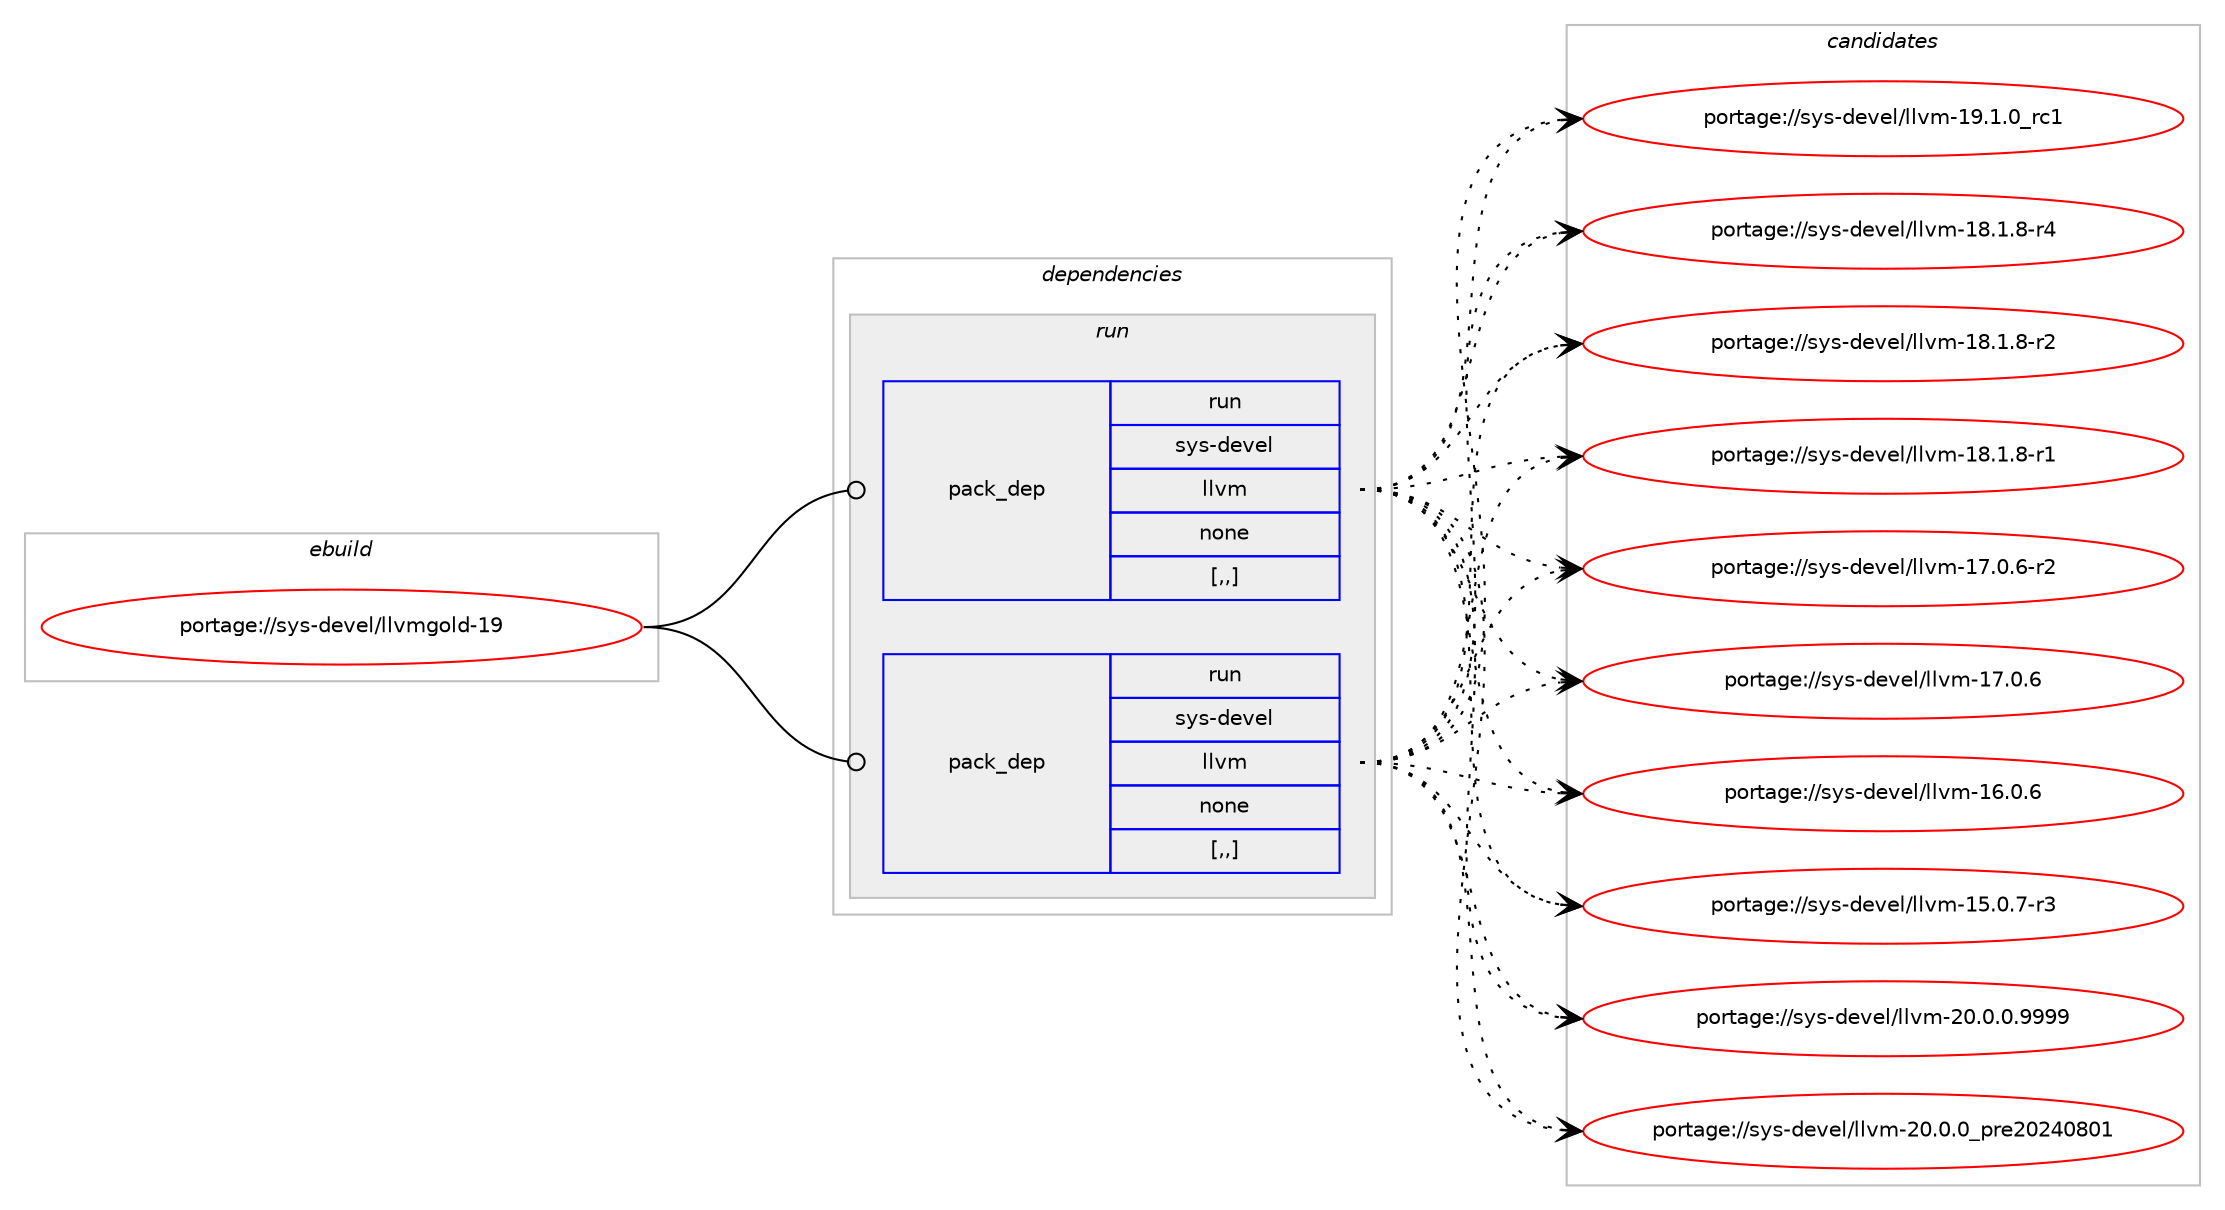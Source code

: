 digraph prolog {

# *************
# Graph options
# *************

newrank=true;
concentrate=true;
compound=true;
graph [rankdir=LR,fontname=Helvetica,fontsize=10,ranksep=1.5];#, ranksep=2.5, nodesep=0.2];
edge  [arrowhead=vee];
node  [fontname=Helvetica,fontsize=10];

# **********
# The ebuild
# **********

subgraph cluster_leftcol {
color=gray;
label=<<i>ebuild</i>>;
id [label="portage://sys-devel/llvmgold-19", color=red, width=4, href="../sys-devel/llvmgold-19.svg"];
}

# ****************
# The dependencies
# ****************

subgraph cluster_midcol {
color=gray;
label=<<i>dependencies</i>>;
subgraph cluster_compile {
fillcolor="#eeeeee";
style=filled;
label=<<i>compile</i>>;
}
subgraph cluster_compileandrun {
fillcolor="#eeeeee";
style=filled;
label=<<i>compile and run</i>>;
}
subgraph cluster_run {
fillcolor="#eeeeee";
style=filled;
label=<<i>run</i>>;
subgraph pack1761 {
dependency2180 [label=<<TABLE BORDER="0" CELLBORDER="1" CELLSPACING="0" CELLPADDING="4" WIDTH="220"><TR><TD ROWSPAN="6" CELLPADDING="30">pack_dep</TD></TR><TR><TD WIDTH="110">run</TD></TR><TR><TD>sys-devel</TD></TR><TR><TD>llvm</TD></TR><TR><TD>none</TD></TR><TR><TD>[,,]</TD></TR></TABLE>>, shape=none, color=blue];
}
id:e -> dependency2180:w [weight=20,style="solid",arrowhead="odot"];
subgraph pack1762 {
dependency2181 [label=<<TABLE BORDER="0" CELLBORDER="1" CELLSPACING="0" CELLPADDING="4" WIDTH="220"><TR><TD ROWSPAN="6" CELLPADDING="30">pack_dep</TD></TR><TR><TD WIDTH="110">run</TD></TR><TR><TD>sys-devel</TD></TR><TR><TD>llvm</TD></TR><TR><TD>none</TD></TR><TR><TD>[,,]</TD></TR></TABLE>>, shape=none, color=blue];
}
id:e -> dependency2181:w [weight=20,style="solid",arrowhead="odot"];
}
}

# **************
# The candidates
# **************

subgraph cluster_choices {
rank=same;
color=gray;
label=<<i>candidates</i>>;

subgraph choice1761 {
color=black;
nodesep=1;
choice1151211154510010111810110847108108118109455048464846484657575757 [label="portage://sys-devel/llvm-20.0.0.9999", color=red, width=4,href="../sys-devel/llvm-20.0.0.9999.svg"];
choice115121115451001011181011084710810811810945504846484648951121141015048505248564849 [label="portage://sys-devel/llvm-20.0.0_pre20240801", color=red, width=4,href="../sys-devel/llvm-20.0.0_pre20240801.svg"];
choice115121115451001011181011084710810811810945495746494648951149949 [label="portage://sys-devel/llvm-19.1.0_rc1", color=red, width=4,href="../sys-devel/llvm-19.1.0_rc1.svg"];
choice1151211154510010111810110847108108118109454956464946564511452 [label="portage://sys-devel/llvm-18.1.8-r4", color=red, width=4,href="../sys-devel/llvm-18.1.8-r4.svg"];
choice1151211154510010111810110847108108118109454956464946564511450 [label="portage://sys-devel/llvm-18.1.8-r2", color=red, width=4,href="../sys-devel/llvm-18.1.8-r2.svg"];
choice1151211154510010111810110847108108118109454956464946564511449 [label="portage://sys-devel/llvm-18.1.8-r1", color=red, width=4,href="../sys-devel/llvm-18.1.8-r1.svg"];
choice1151211154510010111810110847108108118109454955464846544511450 [label="portage://sys-devel/llvm-17.0.6-r2", color=red, width=4,href="../sys-devel/llvm-17.0.6-r2.svg"];
choice115121115451001011181011084710810811810945495546484654 [label="portage://sys-devel/llvm-17.0.6", color=red, width=4,href="../sys-devel/llvm-17.0.6.svg"];
choice115121115451001011181011084710810811810945495446484654 [label="portage://sys-devel/llvm-16.0.6", color=red, width=4,href="../sys-devel/llvm-16.0.6.svg"];
choice1151211154510010111810110847108108118109454953464846554511451 [label="portage://sys-devel/llvm-15.0.7-r3", color=red, width=4,href="../sys-devel/llvm-15.0.7-r3.svg"];
dependency2180:e -> choice1151211154510010111810110847108108118109455048464846484657575757:w [style=dotted,weight="100"];
dependency2180:e -> choice115121115451001011181011084710810811810945504846484648951121141015048505248564849:w [style=dotted,weight="100"];
dependency2180:e -> choice115121115451001011181011084710810811810945495746494648951149949:w [style=dotted,weight="100"];
dependency2180:e -> choice1151211154510010111810110847108108118109454956464946564511452:w [style=dotted,weight="100"];
dependency2180:e -> choice1151211154510010111810110847108108118109454956464946564511450:w [style=dotted,weight="100"];
dependency2180:e -> choice1151211154510010111810110847108108118109454956464946564511449:w [style=dotted,weight="100"];
dependency2180:e -> choice1151211154510010111810110847108108118109454955464846544511450:w [style=dotted,weight="100"];
dependency2180:e -> choice115121115451001011181011084710810811810945495546484654:w [style=dotted,weight="100"];
dependency2180:e -> choice115121115451001011181011084710810811810945495446484654:w [style=dotted,weight="100"];
dependency2180:e -> choice1151211154510010111810110847108108118109454953464846554511451:w [style=dotted,weight="100"];
}
subgraph choice1762 {
color=black;
nodesep=1;
choice1151211154510010111810110847108108118109455048464846484657575757 [label="portage://sys-devel/llvm-20.0.0.9999", color=red, width=4,href="../sys-devel/llvm-20.0.0.9999.svg"];
choice115121115451001011181011084710810811810945504846484648951121141015048505248564849 [label="portage://sys-devel/llvm-20.0.0_pre20240801", color=red, width=4,href="../sys-devel/llvm-20.0.0_pre20240801.svg"];
choice115121115451001011181011084710810811810945495746494648951149949 [label="portage://sys-devel/llvm-19.1.0_rc1", color=red, width=4,href="../sys-devel/llvm-19.1.0_rc1.svg"];
choice1151211154510010111810110847108108118109454956464946564511452 [label="portage://sys-devel/llvm-18.1.8-r4", color=red, width=4,href="../sys-devel/llvm-18.1.8-r4.svg"];
choice1151211154510010111810110847108108118109454956464946564511450 [label="portage://sys-devel/llvm-18.1.8-r2", color=red, width=4,href="../sys-devel/llvm-18.1.8-r2.svg"];
choice1151211154510010111810110847108108118109454956464946564511449 [label="portage://sys-devel/llvm-18.1.8-r1", color=red, width=4,href="../sys-devel/llvm-18.1.8-r1.svg"];
choice1151211154510010111810110847108108118109454955464846544511450 [label="portage://sys-devel/llvm-17.0.6-r2", color=red, width=4,href="../sys-devel/llvm-17.0.6-r2.svg"];
choice115121115451001011181011084710810811810945495546484654 [label="portage://sys-devel/llvm-17.0.6", color=red, width=4,href="../sys-devel/llvm-17.0.6.svg"];
choice115121115451001011181011084710810811810945495446484654 [label="portage://sys-devel/llvm-16.0.6", color=red, width=4,href="../sys-devel/llvm-16.0.6.svg"];
choice1151211154510010111810110847108108118109454953464846554511451 [label="portage://sys-devel/llvm-15.0.7-r3", color=red, width=4,href="../sys-devel/llvm-15.0.7-r3.svg"];
dependency2181:e -> choice1151211154510010111810110847108108118109455048464846484657575757:w [style=dotted,weight="100"];
dependency2181:e -> choice115121115451001011181011084710810811810945504846484648951121141015048505248564849:w [style=dotted,weight="100"];
dependency2181:e -> choice115121115451001011181011084710810811810945495746494648951149949:w [style=dotted,weight="100"];
dependency2181:e -> choice1151211154510010111810110847108108118109454956464946564511452:w [style=dotted,weight="100"];
dependency2181:e -> choice1151211154510010111810110847108108118109454956464946564511450:w [style=dotted,weight="100"];
dependency2181:e -> choice1151211154510010111810110847108108118109454956464946564511449:w [style=dotted,weight="100"];
dependency2181:e -> choice1151211154510010111810110847108108118109454955464846544511450:w [style=dotted,weight="100"];
dependency2181:e -> choice115121115451001011181011084710810811810945495546484654:w [style=dotted,weight="100"];
dependency2181:e -> choice115121115451001011181011084710810811810945495446484654:w [style=dotted,weight="100"];
dependency2181:e -> choice1151211154510010111810110847108108118109454953464846554511451:w [style=dotted,weight="100"];
}
}

}
